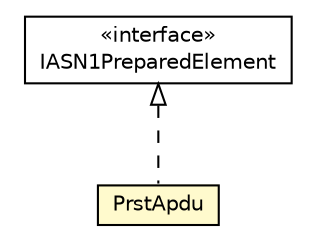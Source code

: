 #!/usr/local/bin/dot
#
# Class diagram 
# Generated by UMLGraph version R5_6-24-gf6e263 (http://www.umlgraph.org/)
#

digraph G {
	edge [fontname="Helvetica",fontsize=10,labelfontname="Helvetica",labelfontsize=10];
	node [fontname="Helvetica",fontsize=10,shape=plaintext];
	nodesep=0.25;
	ranksep=0.5;
	// org.universAAL.lddi.lib.ieeex73std.org.bn.coders.IASN1PreparedElement
	c268951 [label=<<table title="org.universAAL.lddi.lib.ieeex73std.org.bn.coders.IASN1PreparedElement" border="0" cellborder="1" cellspacing="0" cellpadding="2" port="p" href="../../org/bn/coders/IASN1PreparedElement.html">
		<tr><td><table border="0" cellspacing="0" cellpadding="1">
<tr><td align="center" balign="center"> &#171;interface&#187; </td></tr>
<tr><td align="center" balign="center"> IASN1PreparedElement </td></tr>
		</table></td></tr>
		</table>>, URL="../../org/bn/coders/IASN1PreparedElement.html", fontname="Helvetica", fontcolor="black", fontsize=10.0];
	// org.universAAL.lddi.lib.ieeex73std.x73.p20601.PrstApdu
	c269131 [label=<<table title="org.universAAL.lddi.lib.ieeex73std.x73.p20601.PrstApdu" border="0" cellborder="1" cellspacing="0" cellpadding="2" port="p" bgcolor="lemonChiffon" href="./PrstApdu.html">
		<tr><td><table border="0" cellspacing="0" cellpadding="1">
<tr><td align="center" balign="center"> PrstApdu </td></tr>
		</table></td></tr>
		</table>>, URL="./PrstApdu.html", fontname="Helvetica", fontcolor="black", fontsize=10.0];
	//org.universAAL.lddi.lib.ieeex73std.x73.p20601.PrstApdu implements org.universAAL.lddi.lib.ieeex73std.org.bn.coders.IASN1PreparedElement
	c268951:p -> c269131:p [dir=back,arrowtail=empty,style=dashed];
}

